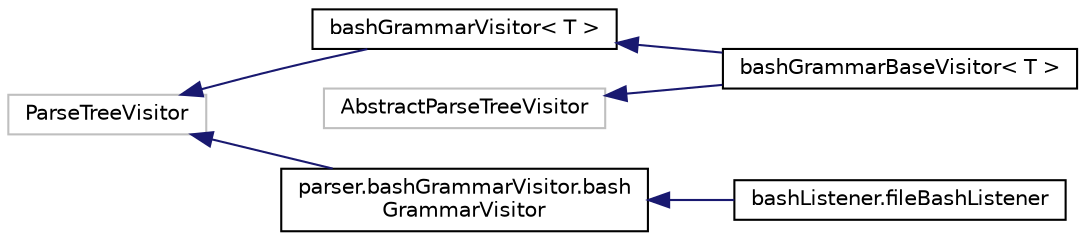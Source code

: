 digraph "Graphical Class Hierarchy"
{
 // LATEX_PDF_SIZE
  edge [fontname="Helvetica",fontsize="10",labelfontname="Helvetica",labelfontsize="10"];
  node [fontname="Helvetica",fontsize="10",shape=record];
  rankdir="LR";
  Node16 [label="ParseTreeVisitor",height=0.2,width=0.4,color="grey75", fillcolor="white", style="filled",tooltip=" "];
  Node16 -> Node0 [dir="back",color="midnightblue",fontsize="10",style="solid",fontname="Helvetica"];
  Node0 [label="bashGrammarVisitor\< T \>",height=0.2,width=0.4,color="black", fillcolor="white", style="filled",URL="$interfacebash_grammar_visitor.html",tooltip="This interface defines a complete generic visitor for a parse tree produced by bashGrammarParser."];
  Node0 -> Node1 [dir="back",color="midnightblue",fontsize="10",style="solid",fontname="Helvetica"];
  Node1 [label="bashGrammarBaseVisitor\< T \>",height=0.2,width=0.4,color="black", fillcolor="white", style="filled",URL="$classbash_grammar_base_visitor.html",tooltip="This class provides an empty implementation of bashGrammarVisitor, which can be extended to create a ..."];
  Node16 -> Node19 [dir="back",color="midnightblue",fontsize="10",style="solid",fontname="Helvetica"];
  Node19 [label="parser.bashGrammarVisitor.bash\lGrammarVisitor",height=0.2,width=0.4,color="black", fillcolor="white", style="filled",URL="$classparser_1_1bash_grammar_visitor_1_1bash_grammar_visitor.html",tooltip=" "];
  Node19 -> Node20 [dir="back",color="midnightblue",fontsize="10",style="solid",fontname="Helvetica"];
  Node20 [label="bashListener.fileBashListener",height=0.2,width=0.4,color="black", fillcolor="white", style="filled",URL="$classbash_listener_1_1file_bash_listener.html",tooltip="May we explain this class."];
  Node56 [label="AbstractParseTreeVisitor",height=0.2,width=0.4,color="grey75", fillcolor="white", style="filled",tooltip=" "];
  Node56 -> Node1 [dir="back",color="midnightblue",fontsize="10",style="solid",fontname="Helvetica"];
}
